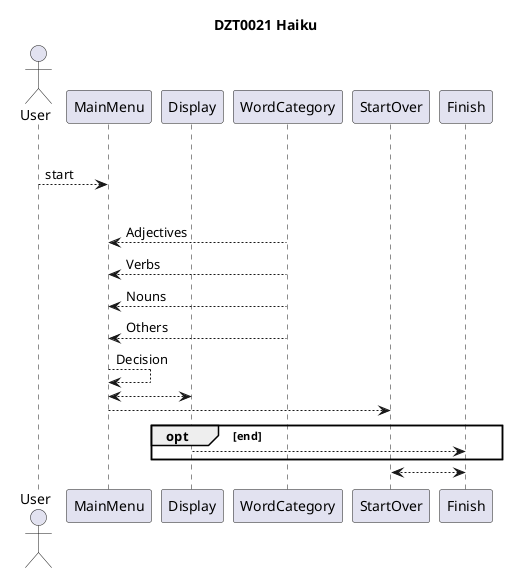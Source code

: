 
@startuml
title DZT0021 Haiku
actor User
participant MainMenu
participant Display
participant WordCategory
group SD: Haiku

User --> MainMenu: start
loop while !(word category)
WordCategory --> MainMenu: Adjectives
WordCategory --> MainMenu: Verbs
WordCategory --> MainMenu: Nouns
WordCategory --> MainMenu: Others

MainMenu --> MainMenu: Decision

MainMenu <--> Display
MainMenu --> StartOver

opt end
Display --> Finish
end
Finish <--> StartOver

@enduml


/'

title Snake SSD
actor SnakeCharmer
participant Snake
actor HISSS
group SD:  Snake

SnakeCharmer -> Snake: start
loop while !(hit wall or bite self)
SnakeCharmer <-- Snake: SnakePit
note right: UC: See SnakePit
SnakeCharmer <-- Snake: Snake
SnakeCharmer <-- Snake: Apple
else

opt charm
SnakeCharmer -> Snake: turn
note right: UC: Beguile Snake
end
end
SnakeCharmer <-- Snake: Score
note right: UC: See length
Snake -> HISSS: transmitLength
note right: UC: Publish length
end

'/

@enduml

